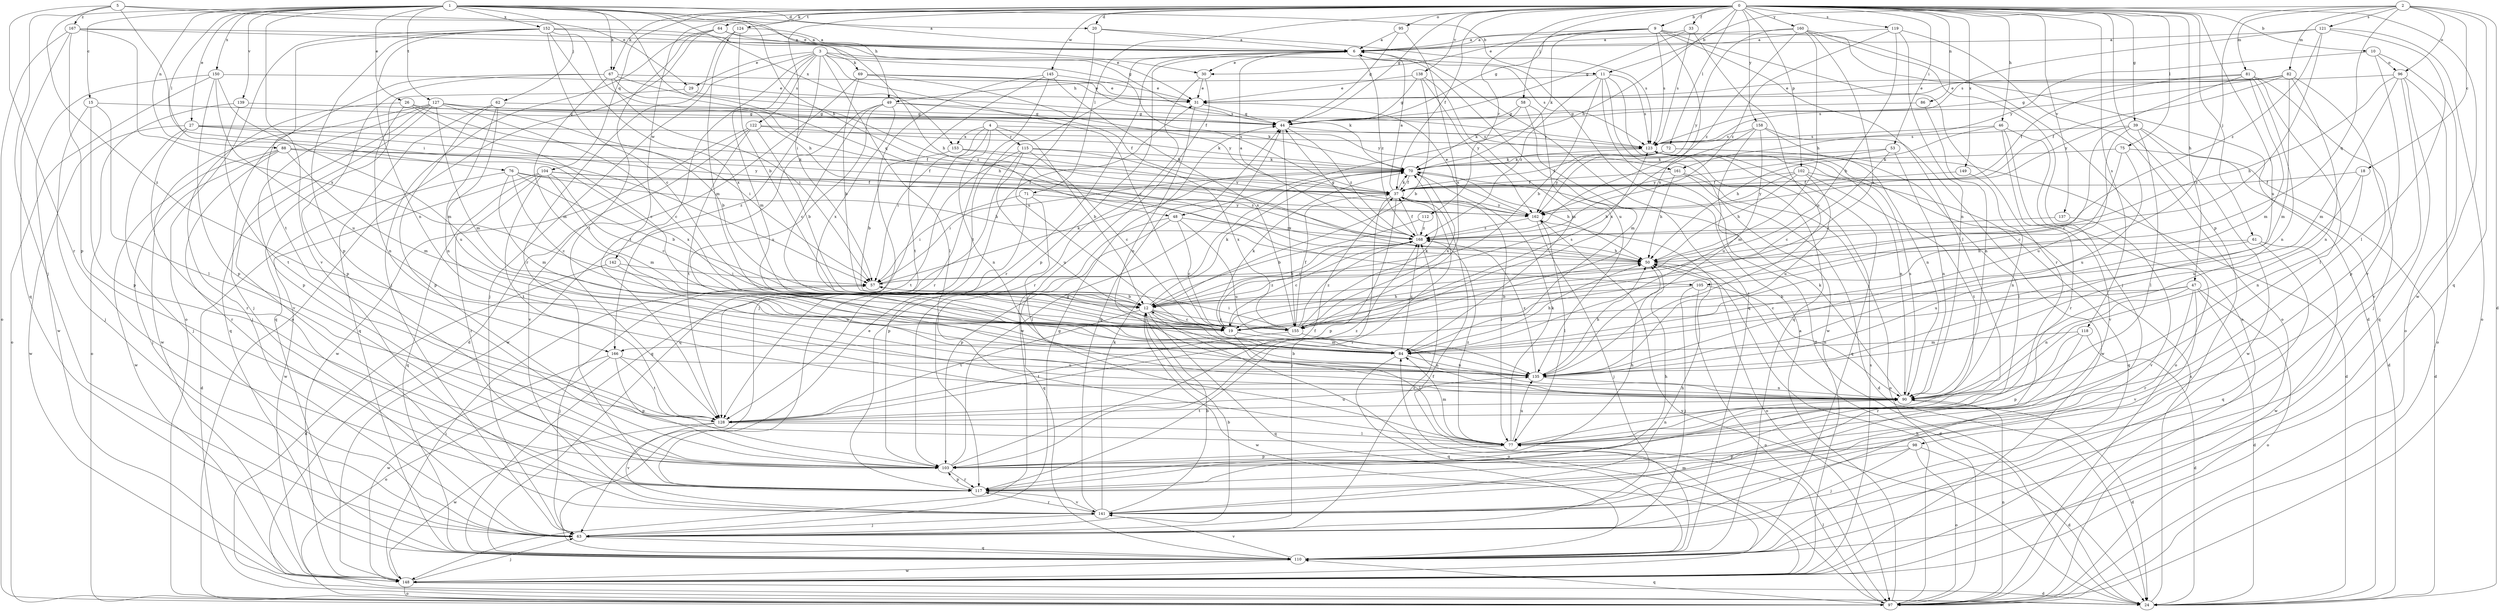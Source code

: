strict digraph  {
0;
1;
2;
3;
4;
5;
6;
9;
10;
11;
12;
15;
18;
19;
20;
24;
26;
27;
29;
30;
31;
33;
37;
39;
44;
46;
47;
48;
49;
50;
53;
57;
58;
61;
62;
63;
64;
67;
69;
70;
71;
72;
75;
76;
77;
81;
82;
84;
86;
88;
90;
95;
96;
97;
98;
102;
103;
104;
105;
110;
112;
115;
117;
118;
119;
121;
122;
123;
124;
127;
128;
135;
137;
138;
139;
141;
142;
145;
148;
149;
150;
152;
153;
155;
158;
160;
161;
162;
166;
167;
168;
0 -> 9  [label=b];
0 -> 10  [label=b];
0 -> 20  [label=d];
0 -> 33  [label=f];
0 -> 37  [label=f];
0 -> 39  [label=g];
0 -> 44  [label=g];
0 -> 46  [label=h];
0 -> 47  [label=h];
0 -> 48  [label=h];
0 -> 53  [label=i];
0 -> 57  [label=i];
0 -> 58  [label=j];
0 -> 61  [label=j];
0 -> 64  [label=k];
0 -> 67  [label=k];
0 -> 71  [label=l];
0 -> 72  [label=l];
0 -> 75  [label=l];
0 -> 86  [label=n];
0 -> 95  [label=o];
0 -> 98  [label=p];
0 -> 102  [label=p];
0 -> 104  [label=q];
0 -> 112  [label=r];
0 -> 118  [label=s];
0 -> 119  [label=s];
0 -> 124  [label=t];
0 -> 135  [label=u];
0 -> 137  [label=v];
0 -> 138  [label=v];
0 -> 142  [label=w];
0 -> 145  [label=w];
0 -> 148  [label=w];
0 -> 149  [label=x];
0 -> 158  [label=y];
0 -> 160  [label=y];
1 -> 6  [label=a];
1 -> 11  [label=b];
1 -> 15  [label=c];
1 -> 20  [label=d];
1 -> 26  [label=e];
1 -> 27  [label=e];
1 -> 48  [label=h];
1 -> 49  [label=h];
1 -> 62  [label=j];
1 -> 63  [label=j];
1 -> 67  [label=k];
1 -> 76  [label=l];
1 -> 88  [label=n];
1 -> 105  [label=q];
1 -> 127  [label=t];
1 -> 139  [label=v];
1 -> 141  [label=v];
1 -> 150  [label=x];
1 -> 152  [label=x];
1 -> 153  [label=x];
2 -> 11  [label=b];
2 -> 18  [label=c];
2 -> 24  [label=d];
2 -> 81  [label=m];
2 -> 82  [label=m];
2 -> 96  [label=o];
2 -> 105  [label=q];
2 -> 110  [label=q];
2 -> 121  [label=s];
2 -> 166  [label=z];
3 -> 19  [label=c];
3 -> 29  [label=e];
3 -> 37  [label=f];
3 -> 63  [label=j];
3 -> 69  [label=k];
3 -> 77  [label=l];
3 -> 84  [label=m];
3 -> 122  [label=s];
3 -> 123  [label=s];
3 -> 128  [label=t];
3 -> 166  [label=z];
4 -> 12  [label=b];
4 -> 57  [label=i];
4 -> 90  [label=n];
4 -> 110  [label=q];
4 -> 115  [label=r];
4 -> 153  [label=x];
4 -> 161  [label=y];
5 -> 29  [label=e];
5 -> 30  [label=e];
5 -> 57  [label=i];
5 -> 117  [label=r];
5 -> 166  [label=z];
5 -> 167  [label=z];
6 -> 30  [label=e];
6 -> 103  [label=p];
6 -> 110  [label=q];
6 -> 117  [label=r];
6 -> 128  [label=t];
6 -> 135  [label=u];
6 -> 168  [label=z];
9 -> 6  [label=a];
9 -> 24  [label=d];
9 -> 30  [label=e];
9 -> 44  [label=g];
9 -> 70  [label=k];
9 -> 77  [label=l];
9 -> 117  [label=r];
9 -> 123  [label=s];
9 -> 155  [label=x];
10 -> 96  [label=o];
10 -> 97  [label=o];
10 -> 117  [label=r];
10 -> 161  [label=y];
11 -> 12  [label=b];
11 -> 24  [label=d];
11 -> 49  [label=h];
11 -> 110  [label=q];
11 -> 123  [label=s];
11 -> 148  [label=w];
11 -> 168  [label=z];
12 -> 19  [label=c];
12 -> 70  [label=k];
12 -> 97  [label=o];
12 -> 110  [label=q];
12 -> 128  [label=t];
12 -> 148  [label=w];
12 -> 155  [label=x];
15 -> 44  [label=g];
15 -> 63  [label=j];
15 -> 77  [label=l];
15 -> 103  [label=p];
18 -> 37  [label=f];
18 -> 90  [label=n];
18 -> 135  [label=u];
19 -> 50  [label=h];
19 -> 70  [label=k];
19 -> 77  [label=l];
19 -> 84  [label=m];
19 -> 168  [label=z];
20 -> 6  [label=a];
20 -> 123  [label=s];
20 -> 135  [label=u];
24 -> 123  [label=s];
24 -> 162  [label=y];
26 -> 19  [label=c];
26 -> 44  [label=g];
26 -> 57  [label=i];
26 -> 63  [label=j];
26 -> 90  [label=n];
27 -> 37  [label=f];
27 -> 63  [label=j];
27 -> 117  [label=r];
27 -> 123  [label=s];
27 -> 148  [label=w];
27 -> 162  [label=y];
29 -> 110  [label=q];
29 -> 123  [label=s];
30 -> 31  [label=e];
30 -> 117  [label=r];
30 -> 148  [label=w];
31 -> 44  [label=g];
31 -> 90  [label=n];
33 -> 6  [label=a];
33 -> 44  [label=g];
33 -> 123  [label=s];
33 -> 135  [label=u];
37 -> 6  [label=a];
37 -> 63  [label=j];
37 -> 70  [label=k];
37 -> 77  [label=l];
37 -> 103  [label=p];
37 -> 117  [label=r];
37 -> 162  [label=y];
39 -> 19  [label=c];
39 -> 24  [label=d];
39 -> 77  [label=l];
39 -> 123  [label=s];
39 -> 135  [label=u];
39 -> 148  [label=w];
44 -> 123  [label=s];
44 -> 155  [label=x];
44 -> 168  [label=z];
46 -> 50  [label=h];
46 -> 97  [label=o];
46 -> 117  [label=r];
46 -> 123  [label=s];
46 -> 141  [label=v];
47 -> 12  [label=b];
47 -> 19  [label=c];
47 -> 24  [label=d];
47 -> 90  [label=n];
47 -> 97  [label=o];
47 -> 117  [label=r];
47 -> 141  [label=v];
48 -> 19  [label=c];
48 -> 103  [label=p];
48 -> 110  [label=q];
48 -> 135  [label=u];
48 -> 168  [label=z];
49 -> 19  [label=c];
49 -> 37  [label=f];
49 -> 44  [label=g];
49 -> 135  [label=u];
49 -> 148  [label=w];
49 -> 155  [label=x];
50 -> 24  [label=d];
50 -> 57  [label=i];
53 -> 19  [label=c];
53 -> 70  [label=k];
53 -> 90  [label=n];
53 -> 162  [label=y];
57 -> 12  [label=b];
57 -> 63  [label=j];
57 -> 70  [label=k];
58 -> 44  [label=g];
58 -> 70  [label=k];
58 -> 84  [label=m];
58 -> 155  [label=x];
61 -> 50  [label=h];
61 -> 110  [label=q];
61 -> 135  [label=u];
61 -> 148  [label=w];
62 -> 44  [label=g];
62 -> 90  [label=n];
62 -> 103  [label=p];
62 -> 110  [label=q];
62 -> 135  [label=u];
63 -> 12  [label=b];
63 -> 44  [label=g];
63 -> 110  [label=q];
63 -> 168  [label=z];
64 -> 6  [label=a];
64 -> 50  [label=h];
64 -> 63  [label=j];
64 -> 97  [label=o];
64 -> 128  [label=t];
67 -> 31  [label=e];
67 -> 50  [label=h];
67 -> 57  [label=i];
67 -> 63  [label=j];
67 -> 84  [label=m];
67 -> 103  [label=p];
67 -> 168  [label=z];
69 -> 12  [label=b];
69 -> 24  [label=d];
69 -> 31  [label=e];
69 -> 70  [label=k];
69 -> 162  [label=y];
70 -> 37  [label=f];
70 -> 50  [label=h];
70 -> 57  [label=i];
70 -> 155  [label=x];
71 -> 57  [label=i];
71 -> 77  [label=l];
71 -> 103  [label=p];
71 -> 162  [label=y];
72 -> 24  [label=d];
72 -> 37  [label=f];
72 -> 70  [label=k];
72 -> 77  [label=l];
72 -> 162  [label=y];
75 -> 19  [label=c];
75 -> 24  [label=d];
75 -> 70  [label=k];
75 -> 135  [label=u];
76 -> 12  [label=b];
76 -> 19  [label=c];
76 -> 24  [label=d];
76 -> 37  [label=f];
76 -> 50  [label=h];
76 -> 84  [label=m];
77 -> 70  [label=k];
77 -> 84  [label=m];
77 -> 90  [label=n];
77 -> 103  [label=p];
77 -> 135  [label=u];
77 -> 168  [label=z];
81 -> 31  [label=e];
81 -> 37  [label=f];
81 -> 63  [label=j];
81 -> 77  [label=l];
81 -> 84  [label=m];
81 -> 90  [label=n];
81 -> 162  [label=y];
82 -> 31  [label=e];
82 -> 37  [label=f];
82 -> 44  [label=g];
82 -> 84  [label=m];
82 -> 90  [label=n];
82 -> 103  [label=p];
82 -> 123  [label=s];
84 -> 50  [label=h];
84 -> 110  [label=q];
84 -> 135  [label=u];
84 -> 168  [label=z];
86 -> 44  [label=g];
86 -> 90  [label=n];
88 -> 37  [label=f];
88 -> 63  [label=j];
88 -> 70  [label=k];
88 -> 84  [label=m];
88 -> 117  [label=r];
88 -> 148  [label=w];
88 -> 155  [label=x];
90 -> 12  [label=b];
90 -> 24  [label=d];
90 -> 70  [label=k];
90 -> 123  [label=s];
90 -> 128  [label=t];
95 -> 6  [label=a];
95 -> 44  [label=g];
95 -> 155  [label=x];
96 -> 31  [label=e];
96 -> 50  [label=h];
96 -> 84  [label=m];
96 -> 97  [label=o];
96 -> 110  [label=q];
96 -> 141  [label=v];
97 -> 6  [label=a];
97 -> 50  [label=h];
97 -> 77  [label=l];
97 -> 90  [label=n];
97 -> 110  [label=q];
98 -> 24  [label=d];
98 -> 63  [label=j];
98 -> 97  [label=o];
98 -> 103  [label=p];
98 -> 141  [label=v];
102 -> 37  [label=f];
102 -> 50  [label=h];
102 -> 110  [label=q];
102 -> 128  [label=t];
102 -> 135  [label=u];
102 -> 162  [label=y];
103 -> 37  [label=f];
103 -> 44  [label=g];
103 -> 50  [label=h];
103 -> 117  [label=r];
104 -> 19  [label=c];
104 -> 37  [label=f];
104 -> 84  [label=m];
104 -> 110  [label=q];
104 -> 117  [label=r];
104 -> 128  [label=t];
104 -> 148  [label=w];
104 -> 168  [label=z];
105 -> 12  [label=b];
105 -> 63  [label=j];
105 -> 90  [label=n];
105 -> 97  [label=o];
110 -> 31  [label=e];
110 -> 37  [label=f];
110 -> 141  [label=v];
110 -> 148  [label=w];
112 -> 12  [label=b];
112 -> 168  [label=z];
115 -> 19  [label=c];
115 -> 70  [label=k];
115 -> 110  [label=q];
115 -> 128  [label=t];
115 -> 135  [label=u];
115 -> 155  [label=x];
117 -> 50  [label=h];
117 -> 103  [label=p];
117 -> 141  [label=v];
118 -> 24  [label=d];
118 -> 84  [label=m];
118 -> 103  [label=p];
118 -> 117  [label=r];
119 -> 6  [label=a];
119 -> 12  [label=b];
119 -> 90  [label=n];
119 -> 97  [label=o];
119 -> 168  [label=z];
121 -> 6  [label=a];
121 -> 57  [label=i];
121 -> 77  [label=l];
121 -> 97  [label=o];
121 -> 123  [label=s];
121 -> 168  [label=z];
122 -> 12  [label=b];
122 -> 70  [label=k];
122 -> 123  [label=s];
122 -> 128  [label=t];
122 -> 141  [label=v];
122 -> 148  [label=w];
123 -> 70  [label=k];
123 -> 90  [label=n];
123 -> 110  [label=q];
124 -> 6  [label=a];
124 -> 12  [label=b];
124 -> 84  [label=m];
124 -> 117  [label=r];
127 -> 12  [label=b];
127 -> 19  [label=c];
127 -> 44  [label=g];
127 -> 70  [label=k];
127 -> 84  [label=m];
127 -> 103  [label=p];
127 -> 110  [label=q];
127 -> 141  [label=v];
127 -> 148  [label=w];
128 -> 77  [label=l];
128 -> 135  [label=u];
128 -> 141  [label=v];
128 -> 148  [label=w];
128 -> 168  [label=z];
135 -> 50  [label=h];
135 -> 90  [label=n];
135 -> 168  [label=z];
137 -> 141  [label=v];
137 -> 168  [label=z];
138 -> 12  [label=b];
138 -> 31  [label=e];
138 -> 44  [label=g];
138 -> 84  [label=m];
138 -> 162  [label=y];
139 -> 44  [label=g];
139 -> 97  [label=o];
139 -> 128  [label=t];
141 -> 12  [label=b];
141 -> 44  [label=g];
141 -> 50  [label=h];
141 -> 63  [label=j];
141 -> 70  [label=k];
141 -> 117  [label=r];
142 -> 24  [label=d];
142 -> 57  [label=i];
142 -> 135  [label=u];
145 -> 31  [label=e];
145 -> 63  [label=j];
145 -> 117  [label=r];
145 -> 128  [label=t];
145 -> 155  [label=x];
148 -> 24  [label=d];
148 -> 57  [label=i];
148 -> 63  [label=j];
148 -> 84  [label=m];
148 -> 97  [label=o];
148 -> 123  [label=s];
149 -> 37  [label=f];
149 -> 90  [label=n];
150 -> 31  [label=e];
150 -> 84  [label=m];
150 -> 97  [label=o];
150 -> 103  [label=p];
150 -> 135  [label=u];
150 -> 148  [label=w];
152 -> 6  [label=a];
152 -> 19  [label=c];
152 -> 31  [label=e];
152 -> 50  [label=h];
152 -> 90  [label=n];
152 -> 97  [label=o];
152 -> 103  [label=p];
152 -> 128  [label=t];
152 -> 155  [label=x];
153 -> 12  [label=b];
153 -> 70  [label=k];
153 -> 162  [label=y];
155 -> 37  [label=f];
155 -> 57  [label=i];
155 -> 70  [label=k];
155 -> 90  [label=n];
155 -> 123  [label=s];
155 -> 128  [label=t];
155 -> 168  [label=z];
158 -> 12  [label=b];
158 -> 84  [label=m];
158 -> 90  [label=n];
158 -> 123  [label=s];
158 -> 135  [label=u];
158 -> 148  [label=w];
160 -> 6  [label=a];
160 -> 50  [label=h];
160 -> 63  [label=j];
160 -> 97  [label=o];
160 -> 155  [label=x];
160 -> 162  [label=y];
160 -> 168  [label=z];
161 -> 24  [label=d];
161 -> 37  [label=f];
161 -> 50  [label=h];
161 -> 97  [label=o];
162 -> 31  [label=e];
162 -> 63  [label=j];
162 -> 77  [label=l];
162 -> 97  [label=o];
162 -> 168  [label=z];
166 -> 97  [label=o];
166 -> 103  [label=p];
166 -> 128  [label=t];
166 -> 135  [label=u];
166 -> 148  [label=w];
167 -> 6  [label=a];
167 -> 44  [label=g];
167 -> 97  [label=o];
167 -> 103  [label=p];
167 -> 110  [label=q];
167 -> 155  [label=x];
168 -> 6  [label=a];
168 -> 12  [label=b];
168 -> 19  [label=c];
168 -> 37  [label=f];
168 -> 44  [label=g];
168 -> 50  [label=h];
}
